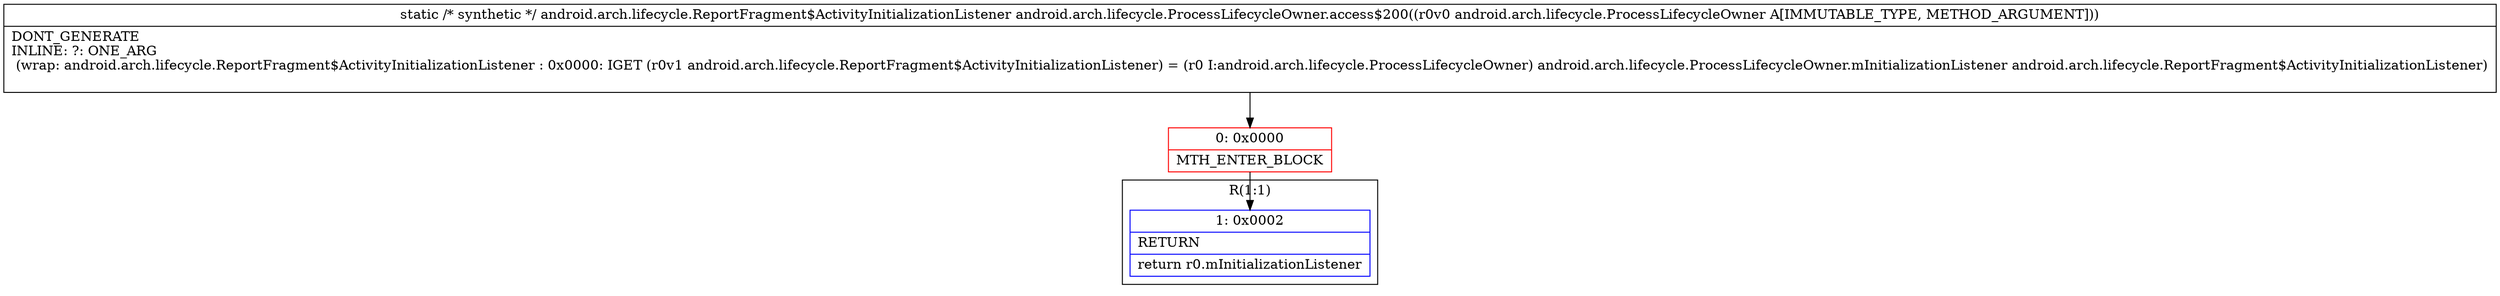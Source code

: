digraph "CFG forandroid.arch.lifecycle.ProcessLifecycleOwner.access$200(Landroid\/arch\/lifecycle\/ProcessLifecycleOwner;)Landroid\/arch\/lifecycle\/ReportFragment$ActivityInitializationListener;" {
subgraph cluster_Region_2105434675 {
label = "R(1:1)";
node [shape=record,color=blue];
Node_1 [shape=record,label="{1\:\ 0x0002|RETURN\l|return r0.mInitializationListener\l}"];
}
Node_0 [shape=record,color=red,label="{0\:\ 0x0000|MTH_ENTER_BLOCK\l}"];
MethodNode[shape=record,label="{static \/* synthetic *\/ android.arch.lifecycle.ReportFragment$ActivityInitializationListener android.arch.lifecycle.ProcessLifecycleOwner.access$200((r0v0 android.arch.lifecycle.ProcessLifecycleOwner A[IMMUTABLE_TYPE, METHOD_ARGUMENT]))  | DONT_GENERATE\lINLINE: ?: ONE_ARG  \l  (wrap: android.arch.lifecycle.ReportFragment$ActivityInitializationListener : 0x0000: IGET  (r0v1 android.arch.lifecycle.ReportFragment$ActivityInitializationListener) = (r0 I:android.arch.lifecycle.ProcessLifecycleOwner) android.arch.lifecycle.ProcessLifecycleOwner.mInitializationListener android.arch.lifecycle.ReportFragment$ActivityInitializationListener)\l\l}"];
MethodNode -> Node_0;
Node_0 -> Node_1;
}

